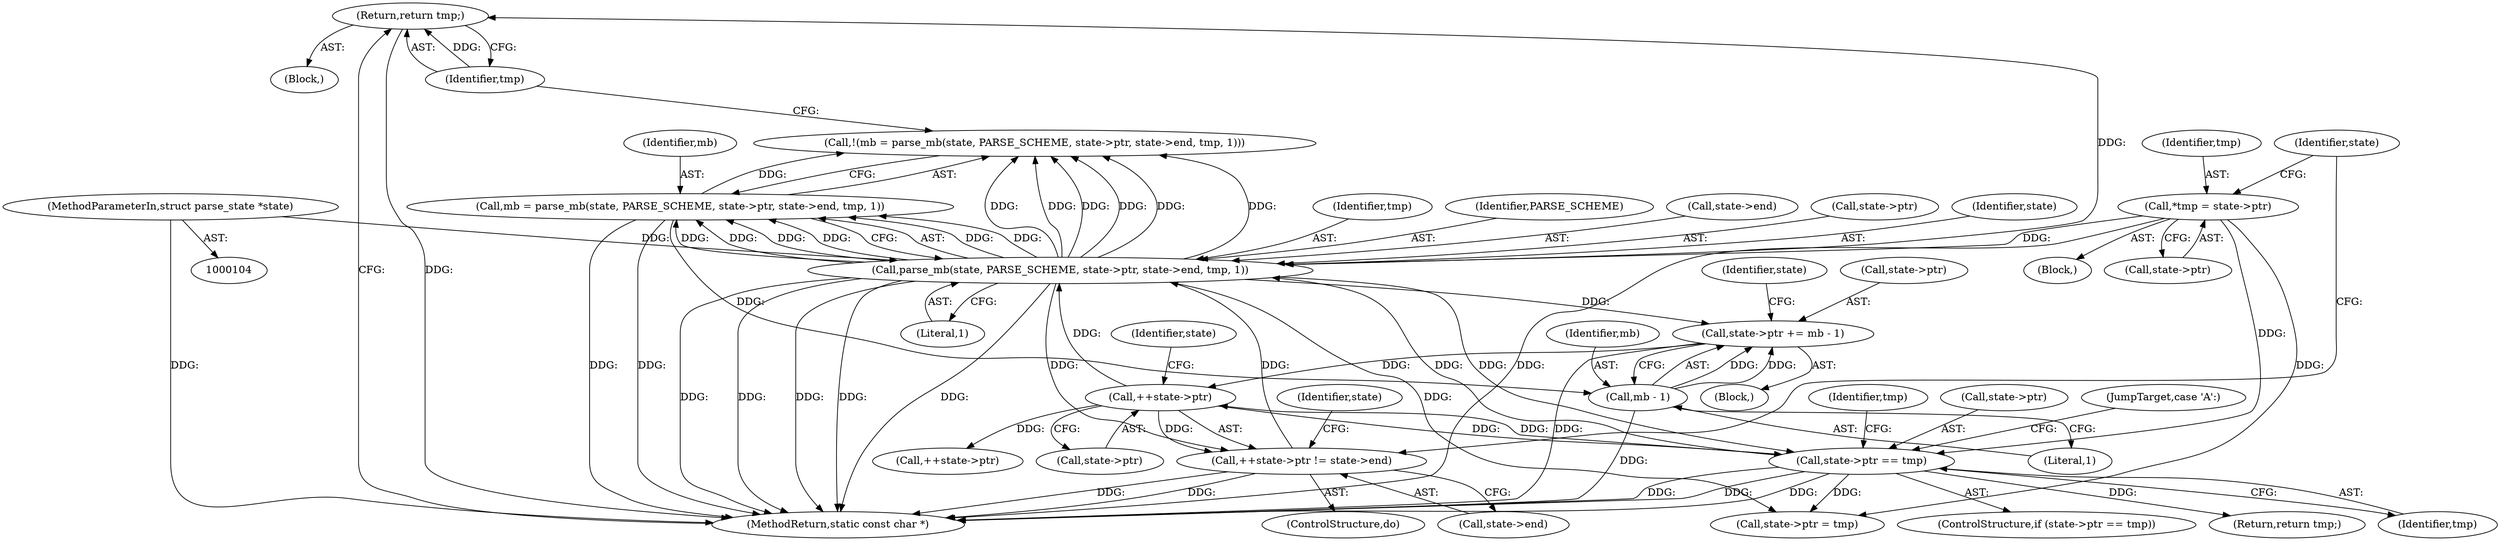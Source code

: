 digraph "0_ext-http_3724cd76a28be1d6049b5537232e97ac@pointer" {
"1000255" [label="(Return,return tmp;)"];
"1000256" [label="(Identifier,tmp)"];
"1000243" [label="(Call,parse_mb(state, PARSE_SCHEME, state->ptr, state->end, tmp, 1))"];
"1000105" [label="(MethodParameterIn,struct parse_state *state)"];
"1000265" [label="(Call,++state->ptr)"];
"1000257" [label="(Call,state->ptr += mb - 1)"];
"1000261" [label="(Call,mb - 1)"];
"1000241" [label="(Call,mb = parse_mb(state, PARSE_SCHEME, state->ptr, state->end, tmp, 1))"];
"1000164" [label="(Call,state->ptr == tmp)"];
"1000109" [label="(Call,*tmp = state->ptr)"];
"1000264" [label="(Call,++state->ptr != state->end)"];
"1000109" [label="(Call,*tmp = state->ptr)"];
"1000261" [label="(Call,mb - 1)"];
"1000252" [label="(Identifier,tmp)"];
"1000265" [label="(Call,++state->ptr)"];
"1000171" [label="(Identifier,tmp)"];
"1000121" [label="(Block,)"];
"1000258" [label="(Call,state->ptr)"];
"1000253" [label="(Literal,1)"];
"1000146" [label="(Call,++state->ptr)"];
"1000273" [label="(Call,state->ptr = tmp)"];
"1000165" [label="(Call,state->ptr)"];
"1000164" [label="(Call,state->ptr == tmp)"];
"1000254" [label="(Block,)"];
"1000241" [label="(Call,mb = parse_mb(state, PARSE_SCHEME, state->ptr, state->end, tmp, 1))"];
"1000269" [label="(Call,state->end)"];
"1000243" [label="(Call,parse_mb(state, PARSE_SCHEME, state->ptr, state->end, tmp, 1))"];
"1000119" [label="(Identifier,state)"];
"1000105" [label="(MethodParameterIn,struct parse_state *state)"];
"1000266" [label="(Call,state->ptr)"];
"1000270" [label="(Identifier,state)"];
"1000114" [label="(ControlStructure,do)"];
"1000242" [label="(Identifier,mb)"];
"1000257" [label="(Call,state->ptr += mb - 1)"];
"1000275" [label="(Identifier,state)"];
"1000264" [label="(Call,++state->ptr != state->end)"];
"1000255" [label="(Return,return tmp;)"];
"1000262" [label="(Identifier,mb)"];
"1000163" [label="(ControlStructure,if (state->ptr == tmp))"];
"1000170" [label="(Return,return tmp;)"];
"1000245" [label="(Identifier,PARSE_SCHEME)"];
"1000249" [label="(Call,state->end)"];
"1000278" [label="(MethodReturn,static const char *)"];
"1000267" [label="(Identifier,state)"];
"1000106" [label="(Block,)"];
"1000263" [label="(Literal,1)"];
"1000256" [label="(Identifier,tmp)"];
"1000111" [label="(Call,state->ptr)"];
"1000246" [label="(Call,state->ptr)"];
"1000240" [label="(Call,!(mb = parse_mb(state, PARSE_SCHEME, state->ptr, state->end, tmp, 1)))"];
"1000172" [label="(JumpTarget,case 'A':)"];
"1000244" [label="(Identifier,state)"];
"1000168" [label="(Identifier,tmp)"];
"1000110" [label="(Identifier,tmp)"];
"1000255" -> "1000254"  [label="AST: "];
"1000255" -> "1000256"  [label="CFG: "];
"1000256" -> "1000255"  [label="AST: "];
"1000278" -> "1000255"  [label="CFG: "];
"1000255" -> "1000278"  [label="DDG: "];
"1000256" -> "1000255"  [label="DDG: "];
"1000243" -> "1000255"  [label="DDG: "];
"1000256" -> "1000240"  [label="CFG: "];
"1000243" -> "1000241"  [label="AST: "];
"1000243" -> "1000253"  [label="CFG: "];
"1000244" -> "1000243"  [label="AST: "];
"1000245" -> "1000243"  [label="AST: "];
"1000246" -> "1000243"  [label="AST: "];
"1000249" -> "1000243"  [label="AST: "];
"1000252" -> "1000243"  [label="AST: "];
"1000253" -> "1000243"  [label="AST: "];
"1000241" -> "1000243"  [label="CFG: "];
"1000243" -> "1000278"  [label="DDG: "];
"1000243" -> "1000278"  [label="DDG: "];
"1000243" -> "1000278"  [label="DDG: "];
"1000243" -> "1000278"  [label="DDG: "];
"1000243" -> "1000278"  [label="DDG: "];
"1000243" -> "1000164"  [label="DDG: "];
"1000243" -> "1000240"  [label="DDG: "];
"1000243" -> "1000240"  [label="DDG: "];
"1000243" -> "1000240"  [label="DDG: "];
"1000243" -> "1000240"  [label="DDG: "];
"1000243" -> "1000240"  [label="DDG: "];
"1000243" -> "1000240"  [label="DDG: "];
"1000243" -> "1000241"  [label="DDG: "];
"1000243" -> "1000241"  [label="DDG: "];
"1000243" -> "1000241"  [label="DDG: "];
"1000243" -> "1000241"  [label="DDG: "];
"1000243" -> "1000241"  [label="DDG: "];
"1000243" -> "1000241"  [label="DDG: "];
"1000105" -> "1000243"  [label="DDG: "];
"1000265" -> "1000243"  [label="DDG: "];
"1000264" -> "1000243"  [label="DDG: "];
"1000164" -> "1000243"  [label="DDG: "];
"1000109" -> "1000243"  [label="DDG: "];
"1000243" -> "1000257"  [label="DDG: "];
"1000243" -> "1000264"  [label="DDG: "];
"1000243" -> "1000273"  [label="DDG: "];
"1000105" -> "1000104"  [label="AST: "];
"1000105" -> "1000278"  [label="DDG: "];
"1000265" -> "1000264"  [label="AST: "];
"1000265" -> "1000266"  [label="CFG: "];
"1000266" -> "1000265"  [label="AST: "];
"1000270" -> "1000265"  [label="CFG: "];
"1000265" -> "1000146"  [label="DDG: "];
"1000265" -> "1000164"  [label="DDG: "];
"1000265" -> "1000264"  [label="DDG: "];
"1000257" -> "1000265"  [label="DDG: "];
"1000164" -> "1000265"  [label="DDG: "];
"1000257" -> "1000121"  [label="AST: "];
"1000257" -> "1000261"  [label="CFG: "];
"1000258" -> "1000257"  [label="AST: "];
"1000261" -> "1000257"  [label="AST: "];
"1000267" -> "1000257"  [label="CFG: "];
"1000257" -> "1000278"  [label="DDG: "];
"1000261" -> "1000257"  [label="DDG: "];
"1000261" -> "1000257"  [label="DDG: "];
"1000261" -> "1000263"  [label="CFG: "];
"1000262" -> "1000261"  [label="AST: "];
"1000263" -> "1000261"  [label="AST: "];
"1000261" -> "1000278"  [label="DDG: "];
"1000241" -> "1000261"  [label="DDG: "];
"1000241" -> "1000240"  [label="AST: "];
"1000242" -> "1000241"  [label="AST: "];
"1000240" -> "1000241"  [label="CFG: "];
"1000241" -> "1000278"  [label="DDG: "];
"1000241" -> "1000278"  [label="DDG: "];
"1000241" -> "1000240"  [label="DDG: "];
"1000164" -> "1000163"  [label="AST: "];
"1000164" -> "1000168"  [label="CFG: "];
"1000165" -> "1000164"  [label="AST: "];
"1000168" -> "1000164"  [label="AST: "];
"1000171" -> "1000164"  [label="CFG: "];
"1000172" -> "1000164"  [label="CFG: "];
"1000164" -> "1000278"  [label="DDG: "];
"1000164" -> "1000278"  [label="DDG: "];
"1000164" -> "1000278"  [label="DDG: "];
"1000109" -> "1000164"  [label="DDG: "];
"1000164" -> "1000170"  [label="DDG: "];
"1000164" -> "1000273"  [label="DDG: "];
"1000109" -> "1000106"  [label="AST: "];
"1000109" -> "1000111"  [label="CFG: "];
"1000110" -> "1000109"  [label="AST: "];
"1000111" -> "1000109"  [label="AST: "];
"1000119" -> "1000109"  [label="CFG: "];
"1000109" -> "1000278"  [label="DDG: "];
"1000109" -> "1000273"  [label="DDG: "];
"1000264" -> "1000114"  [label="AST: "];
"1000264" -> "1000269"  [label="CFG: "];
"1000269" -> "1000264"  [label="AST: "];
"1000119" -> "1000264"  [label="CFG: "];
"1000275" -> "1000264"  [label="CFG: "];
"1000264" -> "1000278"  [label="DDG: "];
"1000264" -> "1000278"  [label="DDG: "];
}
